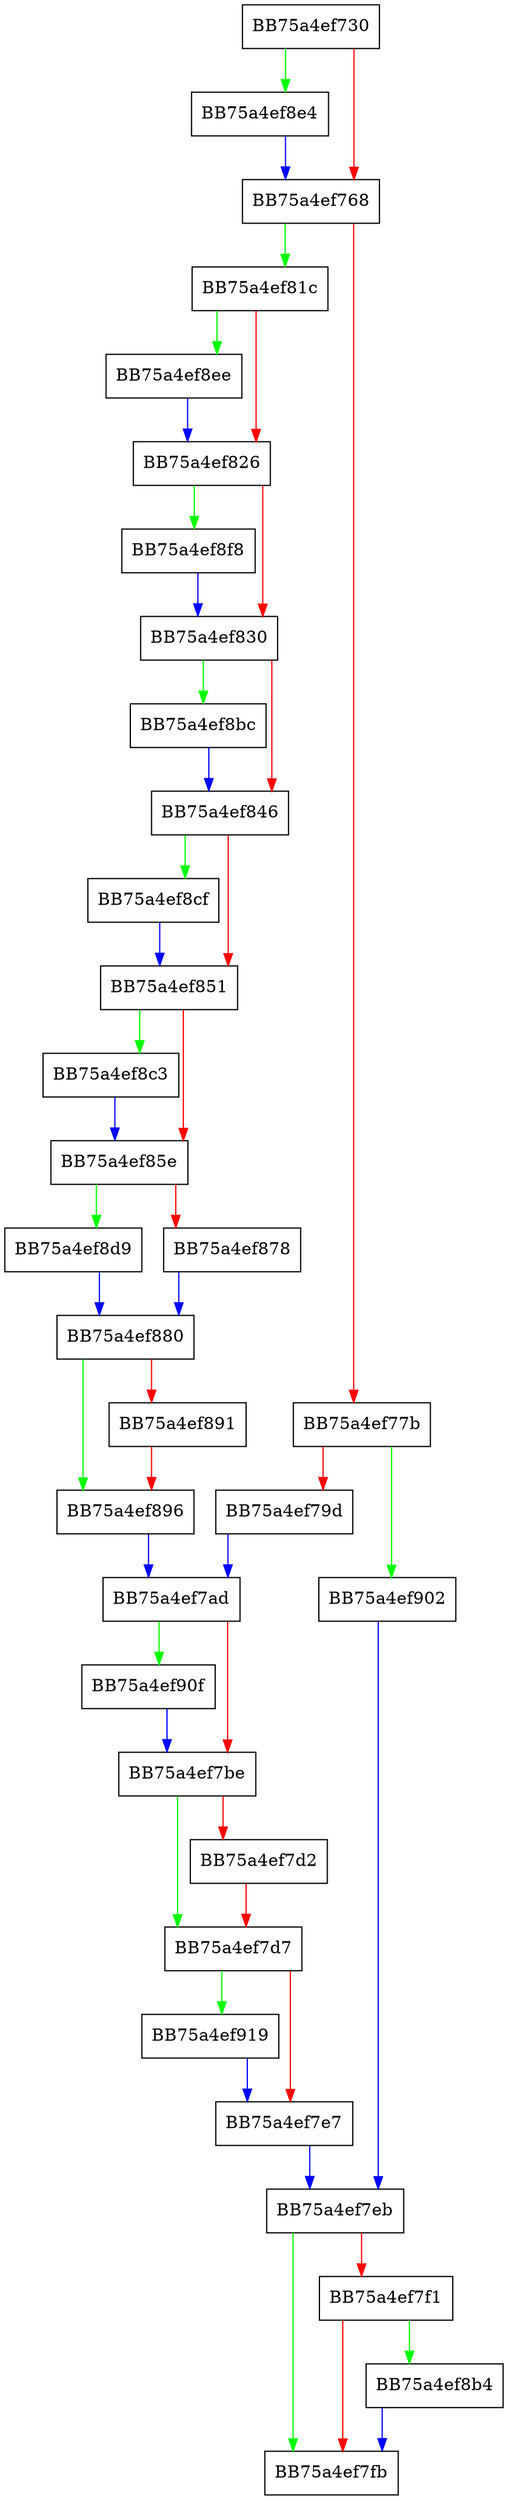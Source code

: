 digraph allocateBinaryTreeNode {
  node [shape="box"];
  graph [splines=ortho];
  BB75a4ef730 -> BB75a4ef8e4 [color="green"];
  BB75a4ef730 -> BB75a4ef768 [color="red"];
  BB75a4ef768 -> BB75a4ef81c [color="green"];
  BB75a4ef768 -> BB75a4ef77b [color="red"];
  BB75a4ef77b -> BB75a4ef902 [color="green"];
  BB75a4ef77b -> BB75a4ef79d [color="red"];
  BB75a4ef79d -> BB75a4ef7ad [color="blue"];
  BB75a4ef7ad -> BB75a4ef90f [color="green"];
  BB75a4ef7ad -> BB75a4ef7be [color="red"];
  BB75a4ef7be -> BB75a4ef7d7 [color="green"];
  BB75a4ef7be -> BB75a4ef7d2 [color="red"];
  BB75a4ef7d2 -> BB75a4ef7d7 [color="red"];
  BB75a4ef7d7 -> BB75a4ef919 [color="green"];
  BB75a4ef7d7 -> BB75a4ef7e7 [color="red"];
  BB75a4ef7e7 -> BB75a4ef7eb [color="blue"];
  BB75a4ef7eb -> BB75a4ef7fb [color="green"];
  BB75a4ef7eb -> BB75a4ef7f1 [color="red"];
  BB75a4ef7f1 -> BB75a4ef8b4 [color="green"];
  BB75a4ef7f1 -> BB75a4ef7fb [color="red"];
  BB75a4ef81c -> BB75a4ef8ee [color="green"];
  BB75a4ef81c -> BB75a4ef826 [color="red"];
  BB75a4ef826 -> BB75a4ef8f8 [color="green"];
  BB75a4ef826 -> BB75a4ef830 [color="red"];
  BB75a4ef830 -> BB75a4ef8bc [color="green"];
  BB75a4ef830 -> BB75a4ef846 [color="red"];
  BB75a4ef846 -> BB75a4ef8cf [color="green"];
  BB75a4ef846 -> BB75a4ef851 [color="red"];
  BB75a4ef851 -> BB75a4ef8c3 [color="green"];
  BB75a4ef851 -> BB75a4ef85e [color="red"];
  BB75a4ef85e -> BB75a4ef8d9 [color="green"];
  BB75a4ef85e -> BB75a4ef878 [color="red"];
  BB75a4ef878 -> BB75a4ef880 [color="blue"];
  BB75a4ef880 -> BB75a4ef896 [color="green"];
  BB75a4ef880 -> BB75a4ef891 [color="red"];
  BB75a4ef891 -> BB75a4ef896 [color="red"];
  BB75a4ef896 -> BB75a4ef7ad [color="blue"];
  BB75a4ef8b4 -> BB75a4ef7fb [color="blue"];
  BB75a4ef8bc -> BB75a4ef846 [color="blue"];
  BB75a4ef8c3 -> BB75a4ef85e [color="blue"];
  BB75a4ef8cf -> BB75a4ef851 [color="blue"];
  BB75a4ef8d9 -> BB75a4ef880 [color="blue"];
  BB75a4ef8e4 -> BB75a4ef768 [color="blue"];
  BB75a4ef8ee -> BB75a4ef826 [color="blue"];
  BB75a4ef8f8 -> BB75a4ef830 [color="blue"];
  BB75a4ef902 -> BB75a4ef7eb [color="blue"];
  BB75a4ef90f -> BB75a4ef7be [color="blue"];
  BB75a4ef919 -> BB75a4ef7e7 [color="blue"];
}